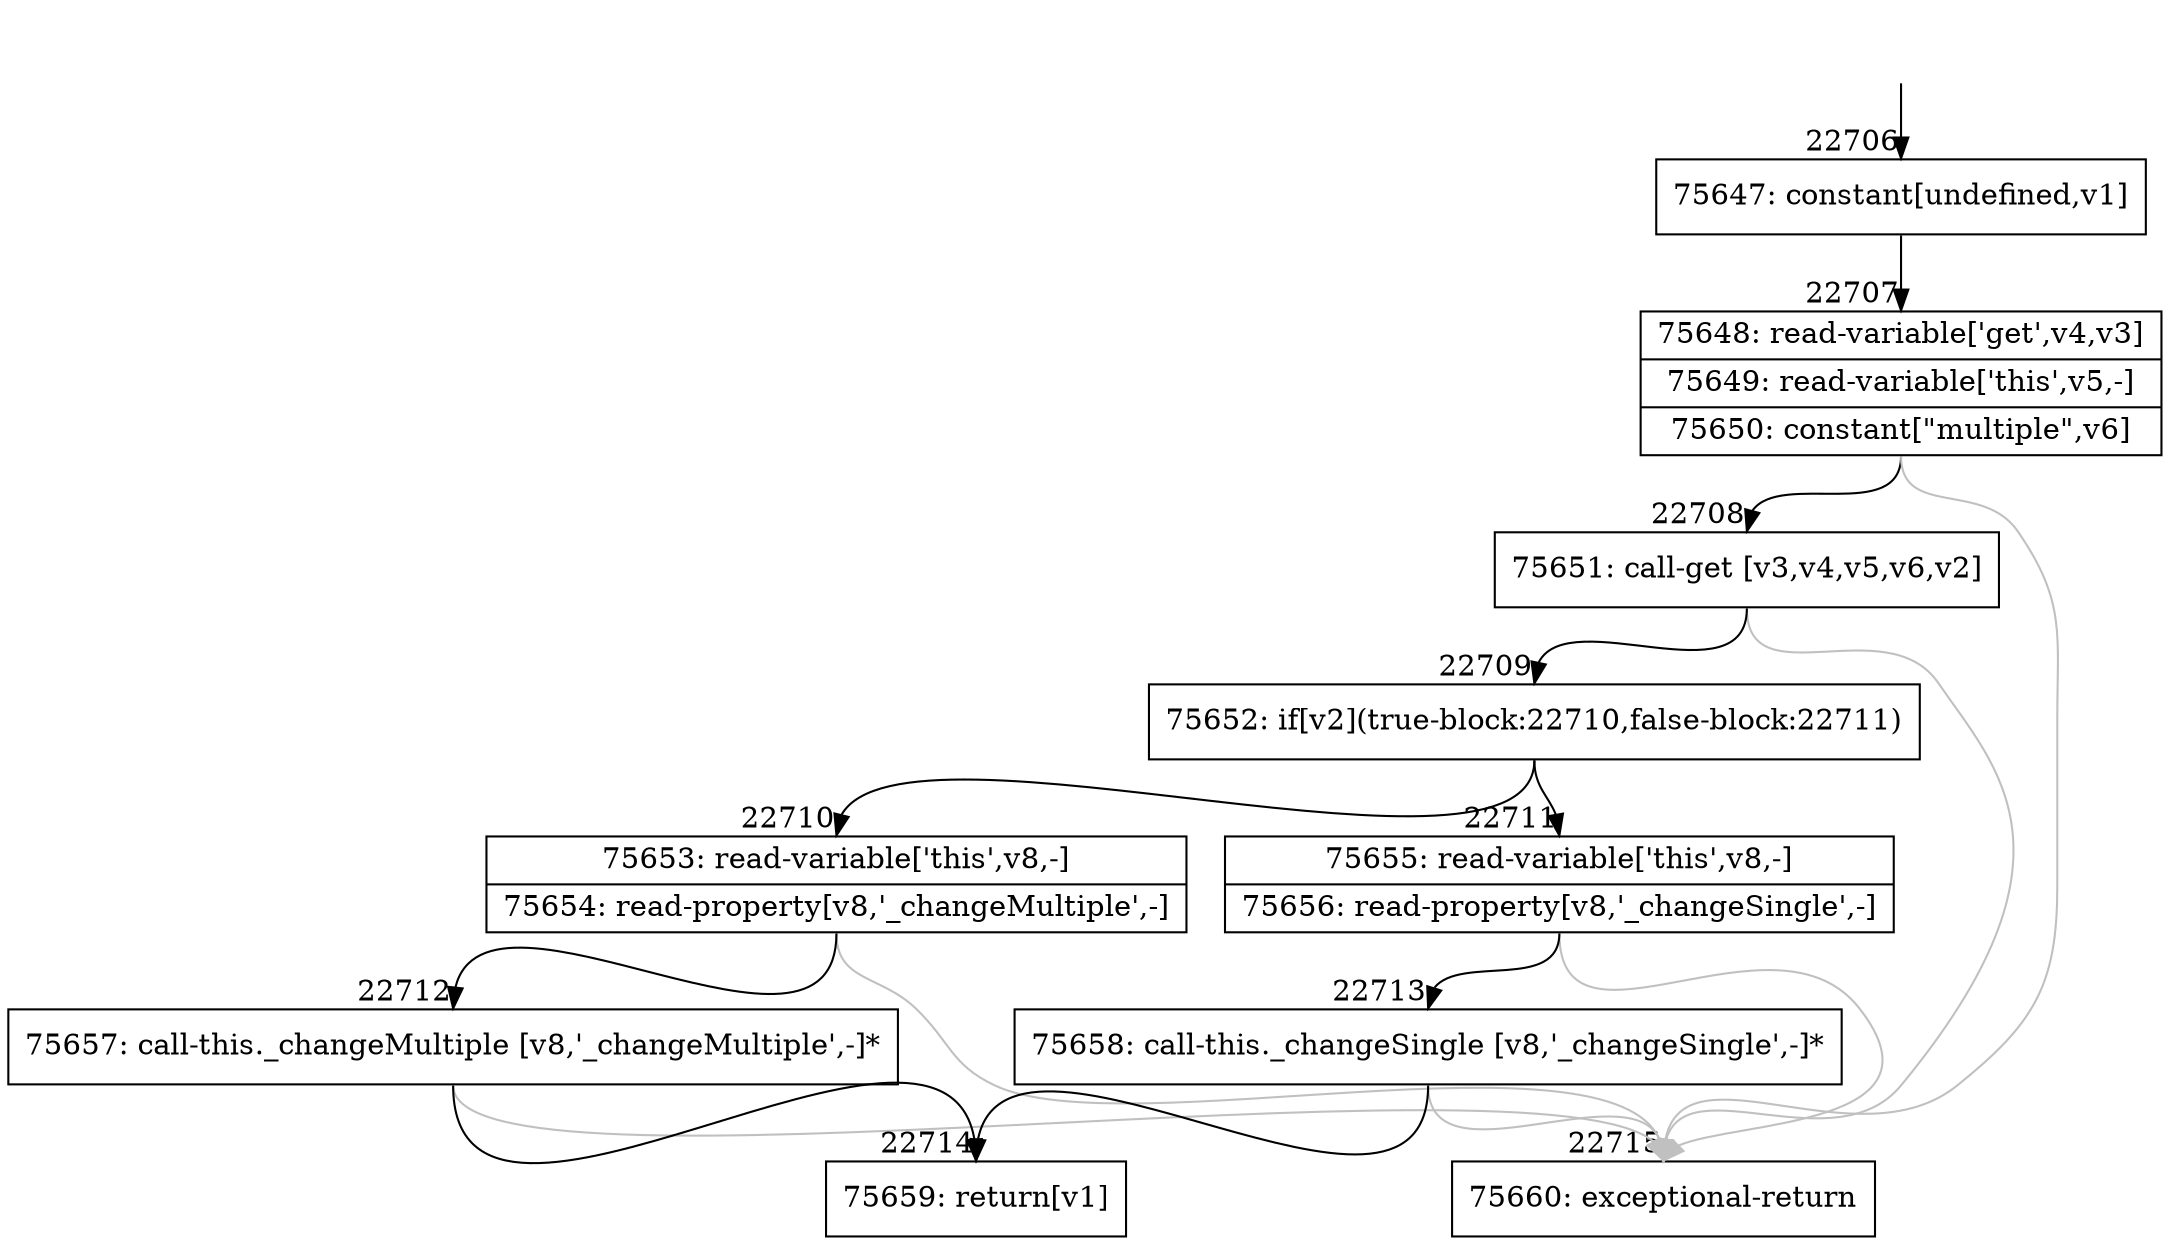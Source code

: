 digraph {
rankdir="TD"
BB_entry1980[shape=none,label=""];
BB_entry1980 -> BB22706 [tailport=s, headport=n, headlabel="    22706"]
BB22706 [shape=record label="{75647: constant[undefined,v1]}" ] 
BB22706 -> BB22707 [tailport=s, headport=n, headlabel="      22707"]
BB22707 [shape=record label="{75648: read-variable['get',v4,v3]|75649: read-variable['this',v5,-]|75650: constant[\"multiple\",v6]}" ] 
BB22707 -> BB22708 [tailport=s, headport=n, headlabel="      22708"]
BB22707 -> BB22715 [tailport=s, headport=n, color=gray, headlabel="      22715"]
BB22708 [shape=record label="{75651: call-get [v3,v4,v5,v6,v2]}" ] 
BB22708 -> BB22709 [tailport=s, headport=n, headlabel="      22709"]
BB22708 -> BB22715 [tailport=s, headport=n, color=gray]
BB22709 [shape=record label="{75652: if[v2](true-block:22710,false-block:22711)}" ] 
BB22709 -> BB22710 [tailport=s, headport=n, headlabel="      22710"]
BB22709 -> BB22711 [tailport=s, headport=n, headlabel="      22711"]
BB22710 [shape=record label="{75653: read-variable['this',v8,-]|75654: read-property[v8,'_changeMultiple',-]}" ] 
BB22710 -> BB22712 [tailport=s, headport=n, headlabel="      22712"]
BB22710 -> BB22715 [tailport=s, headport=n, color=gray]
BB22711 [shape=record label="{75655: read-variable['this',v8,-]|75656: read-property[v8,'_changeSingle',-]}" ] 
BB22711 -> BB22713 [tailport=s, headport=n, headlabel="      22713"]
BB22711 -> BB22715 [tailport=s, headport=n, color=gray]
BB22712 [shape=record label="{75657: call-this._changeMultiple [v8,'_changeMultiple',-]*}" ] 
BB22712 -> BB22714 [tailport=s, headport=n, headlabel="      22714"]
BB22712 -> BB22715 [tailport=s, headport=n, color=gray]
BB22713 [shape=record label="{75658: call-this._changeSingle [v8,'_changeSingle',-]*}" ] 
BB22713 -> BB22714 [tailport=s, headport=n]
BB22713 -> BB22715 [tailport=s, headport=n, color=gray]
BB22714 [shape=record label="{75659: return[v1]}" ] 
BB22715 [shape=record label="{75660: exceptional-return}" ] 
//#$~ 42861
}
